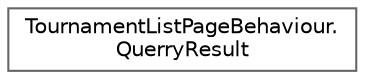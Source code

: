 digraph "Graphical Class Hierarchy"
{
 // LATEX_PDF_SIZE
  bgcolor="transparent";
  edge [fontname=Helvetica,fontsize=10,labelfontname=Helvetica,labelfontsize=10];
  node [fontname=Helvetica,fontsize=10,shape=box,height=0.2,width=0.4];
  rankdir="LR";
  Node0 [id="Node000000",label="TournamentListPageBehaviour.\lQuerryResult",height=0.2,width=0.4,color="grey40", fillcolor="white", style="filled",URL="$class_tournament_list_page_behaviour_1_1_querry_result.html",tooltip="Data class that matches the JSON format of the data on the backend server."];
}
